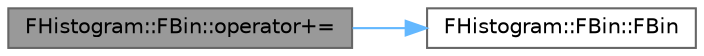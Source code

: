 digraph "FHistogram::FBin::operator+="
{
 // INTERACTIVE_SVG=YES
 // LATEX_PDF_SIZE
  bgcolor="transparent";
  edge [fontname=Helvetica,fontsize=10,labelfontname=Helvetica,labelfontsize=10];
  node [fontname=Helvetica,fontsize=10,shape=box,height=0.2,width=0.4];
  rankdir="LR";
  Node1 [id="Node000001",label="FHistogram::FBin::operator+=",height=0.2,width=0.4,color="gray40", fillcolor="grey60", style="filled", fontcolor="black",tooltip=" "];
  Node1 -> Node2 [id="edge1_Node000001_Node000002",color="steelblue1",style="solid",tooltip=" "];
  Node2 [id="Node000002",label="FHistogram::FBin::FBin",height=0.2,width=0.4,color="grey40", fillcolor="white", style="filled",URL="$d2/da4/structFHistogram_1_1FBin.html#a1486143f0611ea33cbb775c7c439b00f",tooltip=" "];
}
